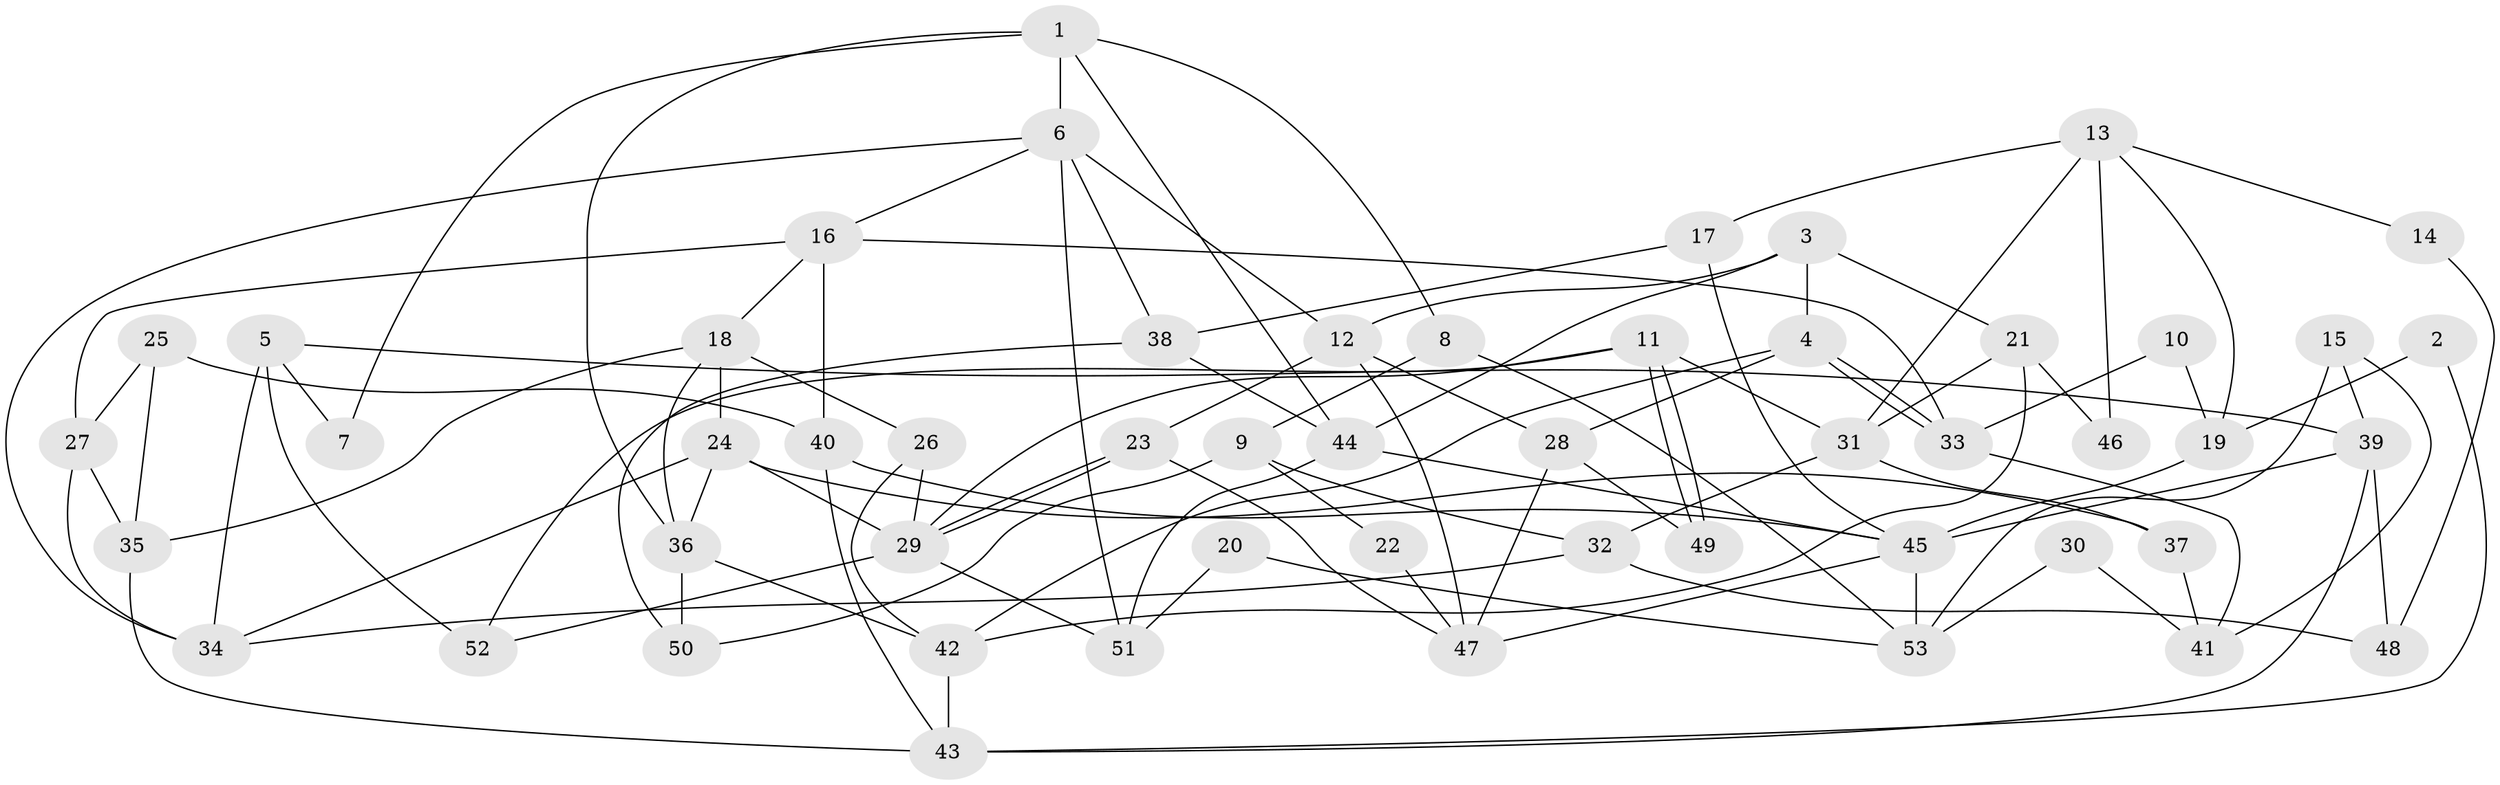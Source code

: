 // Generated by graph-tools (version 1.1) at 2025/02/03/09/25 03:02:04]
// undirected, 53 vertices, 106 edges
graph export_dot {
graph [start="1"]
  node [color=gray90,style=filled];
  1;
  2;
  3;
  4;
  5;
  6;
  7;
  8;
  9;
  10;
  11;
  12;
  13;
  14;
  15;
  16;
  17;
  18;
  19;
  20;
  21;
  22;
  23;
  24;
  25;
  26;
  27;
  28;
  29;
  30;
  31;
  32;
  33;
  34;
  35;
  36;
  37;
  38;
  39;
  40;
  41;
  42;
  43;
  44;
  45;
  46;
  47;
  48;
  49;
  50;
  51;
  52;
  53;
  1 -- 6;
  1 -- 36;
  1 -- 7;
  1 -- 8;
  1 -- 44;
  2 -- 43;
  2 -- 19;
  3 -- 12;
  3 -- 44;
  3 -- 4;
  3 -- 21;
  4 -- 33;
  4 -- 33;
  4 -- 28;
  4 -- 42;
  5 -- 34;
  5 -- 52;
  5 -- 7;
  5 -- 39;
  6 -- 16;
  6 -- 51;
  6 -- 12;
  6 -- 34;
  6 -- 38;
  8 -- 9;
  8 -- 53;
  9 -- 32;
  9 -- 50;
  9 -- 22;
  10 -- 19;
  10 -- 33;
  11 -- 29;
  11 -- 49;
  11 -- 49;
  11 -- 31;
  11 -- 52;
  12 -- 28;
  12 -- 23;
  12 -- 47;
  13 -- 17;
  13 -- 31;
  13 -- 14;
  13 -- 19;
  13 -- 46;
  14 -- 48;
  15 -- 53;
  15 -- 39;
  15 -- 41;
  16 -- 40;
  16 -- 18;
  16 -- 27;
  16 -- 33;
  17 -- 45;
  17 -- 38;
  18 -- 36;
  18 -- 24;
  18 -- 26;
  18 -- 35;
  19 -- 45;
  20 -- 51;
  20 -- 53;
  21 -- 42;
  21 -- 31;
  21 -- 46;
  22 -- 47;
  23 -- 29;
  23 -- 29;
  23 -- 47;
  24 -- 34;
  24 -- 37;
  24 -- 29;
  24 -- 36;
  25 -- 35;
  25 -- 27;
  25 -- 40;
  26 -- 29;
  26 -- 42;
  27 -- 35;
  27 -- 34;
  28 -- 47;
  28 -- 49;
  29 -- 51;
  29 -- 52;
  30 -- 41;
  30 -- 53;
  31 -- 32;
  31 -- 37;
  32 -- 34;
  32 -- 48;
  33 -- 41;
  35 -- 43;
  36 -- 42;
  36 -- 50;
  37 -- 41;
  38 -- 44;
  38 -- 50;
  39 -- 43;
  39 -- 45;
  39 -- 48;
  40 -- 45;
  40 -- 43;
  42 -- 43;
  44 -- 45;
  44 -- 51;
  45 -- 47;
  45 -- 53;
}
